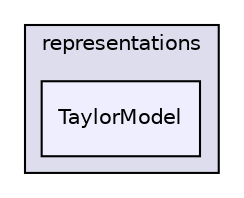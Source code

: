 digraph "/home/travis/build/hypro/hypro/src/hypro/representations/TaylorModel" {
  compound=true
  node [ fontsize="10", fontname="Helvetica"];
  edge [ labelfontsize="10", labelfontname="Helvetica"];
  subgraph clusterdir_7fa927d8fbf9dfbeef69af27f63bc81b {
    graph [ bgcolor="#ddddee", pencolor="black", label="representations" fontname="Helvetica", fontsize="10", URL="dir_7fa927d8fbf9dfbeef69af27f63bc81b.html"]
  dir_f299c51bddf4791e0a4b318d117b72c2 [shape=box, label="TaylorModel", style="filled", fillcolor="#eeeeff", pencolor="black", URL="dir_f299c51bddf4791e0a4b318d117b72c2.html"];
  }
}
